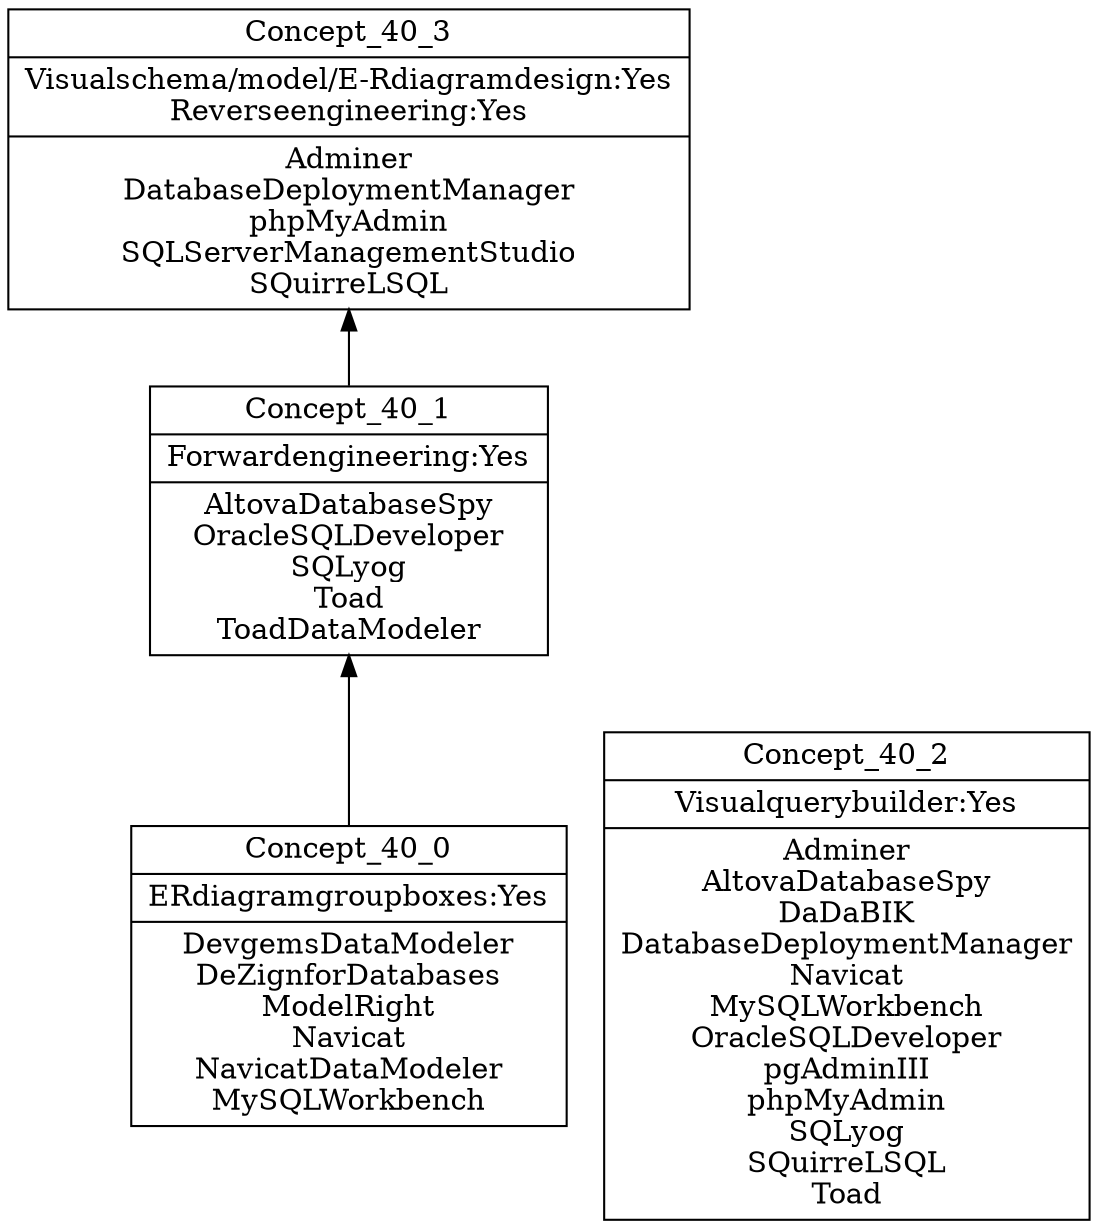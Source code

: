 digraph G { 
	rankdir=BT;
subgraph 40 { 
label="40";
1 [shape=record,label="{Concept_40_1|Forwardengineering:Yes\n|AltovaDatabaseSpy\nOracleSQLDeveloper\nSQLyog\nToad\nToadDataModeler\n}"];
2 [shape=record,label="{Concept_40_2|Visualquerybuilder:Yes\n|Adminer\nAltovaDatabaseSpy\nDaDaBIK\nDatabaseDeploymentManager\nNavicat\nMySQLWorkbench\nOracleSQLDeveloper\npgAdminIII\nphpMyAdmin\nSQLyog\nSQuirreLSQL\nToad\n}"];
3 [shape=record,label="{Concept_40_3|Visualschema/model/E-Rdiagramdesign:Yes\nReverseengineering:Yes\n|Adminer\nDatabaseDeploymentManager\nphpMyAdmin\nSQLServerManagementStudio\nSQuirreLSQL\n}"];
4 [shape=record,label="{Concept_40_0|ERdiagramgroupboxes:Yes\n|DevgemsDataModeler\nDeZignforDatabases\nModelRight\nNavicat\nNavicatDataModeler\nMySQLWorkbench\n}"];
	4 -> 1
	1 -> 3
}
}